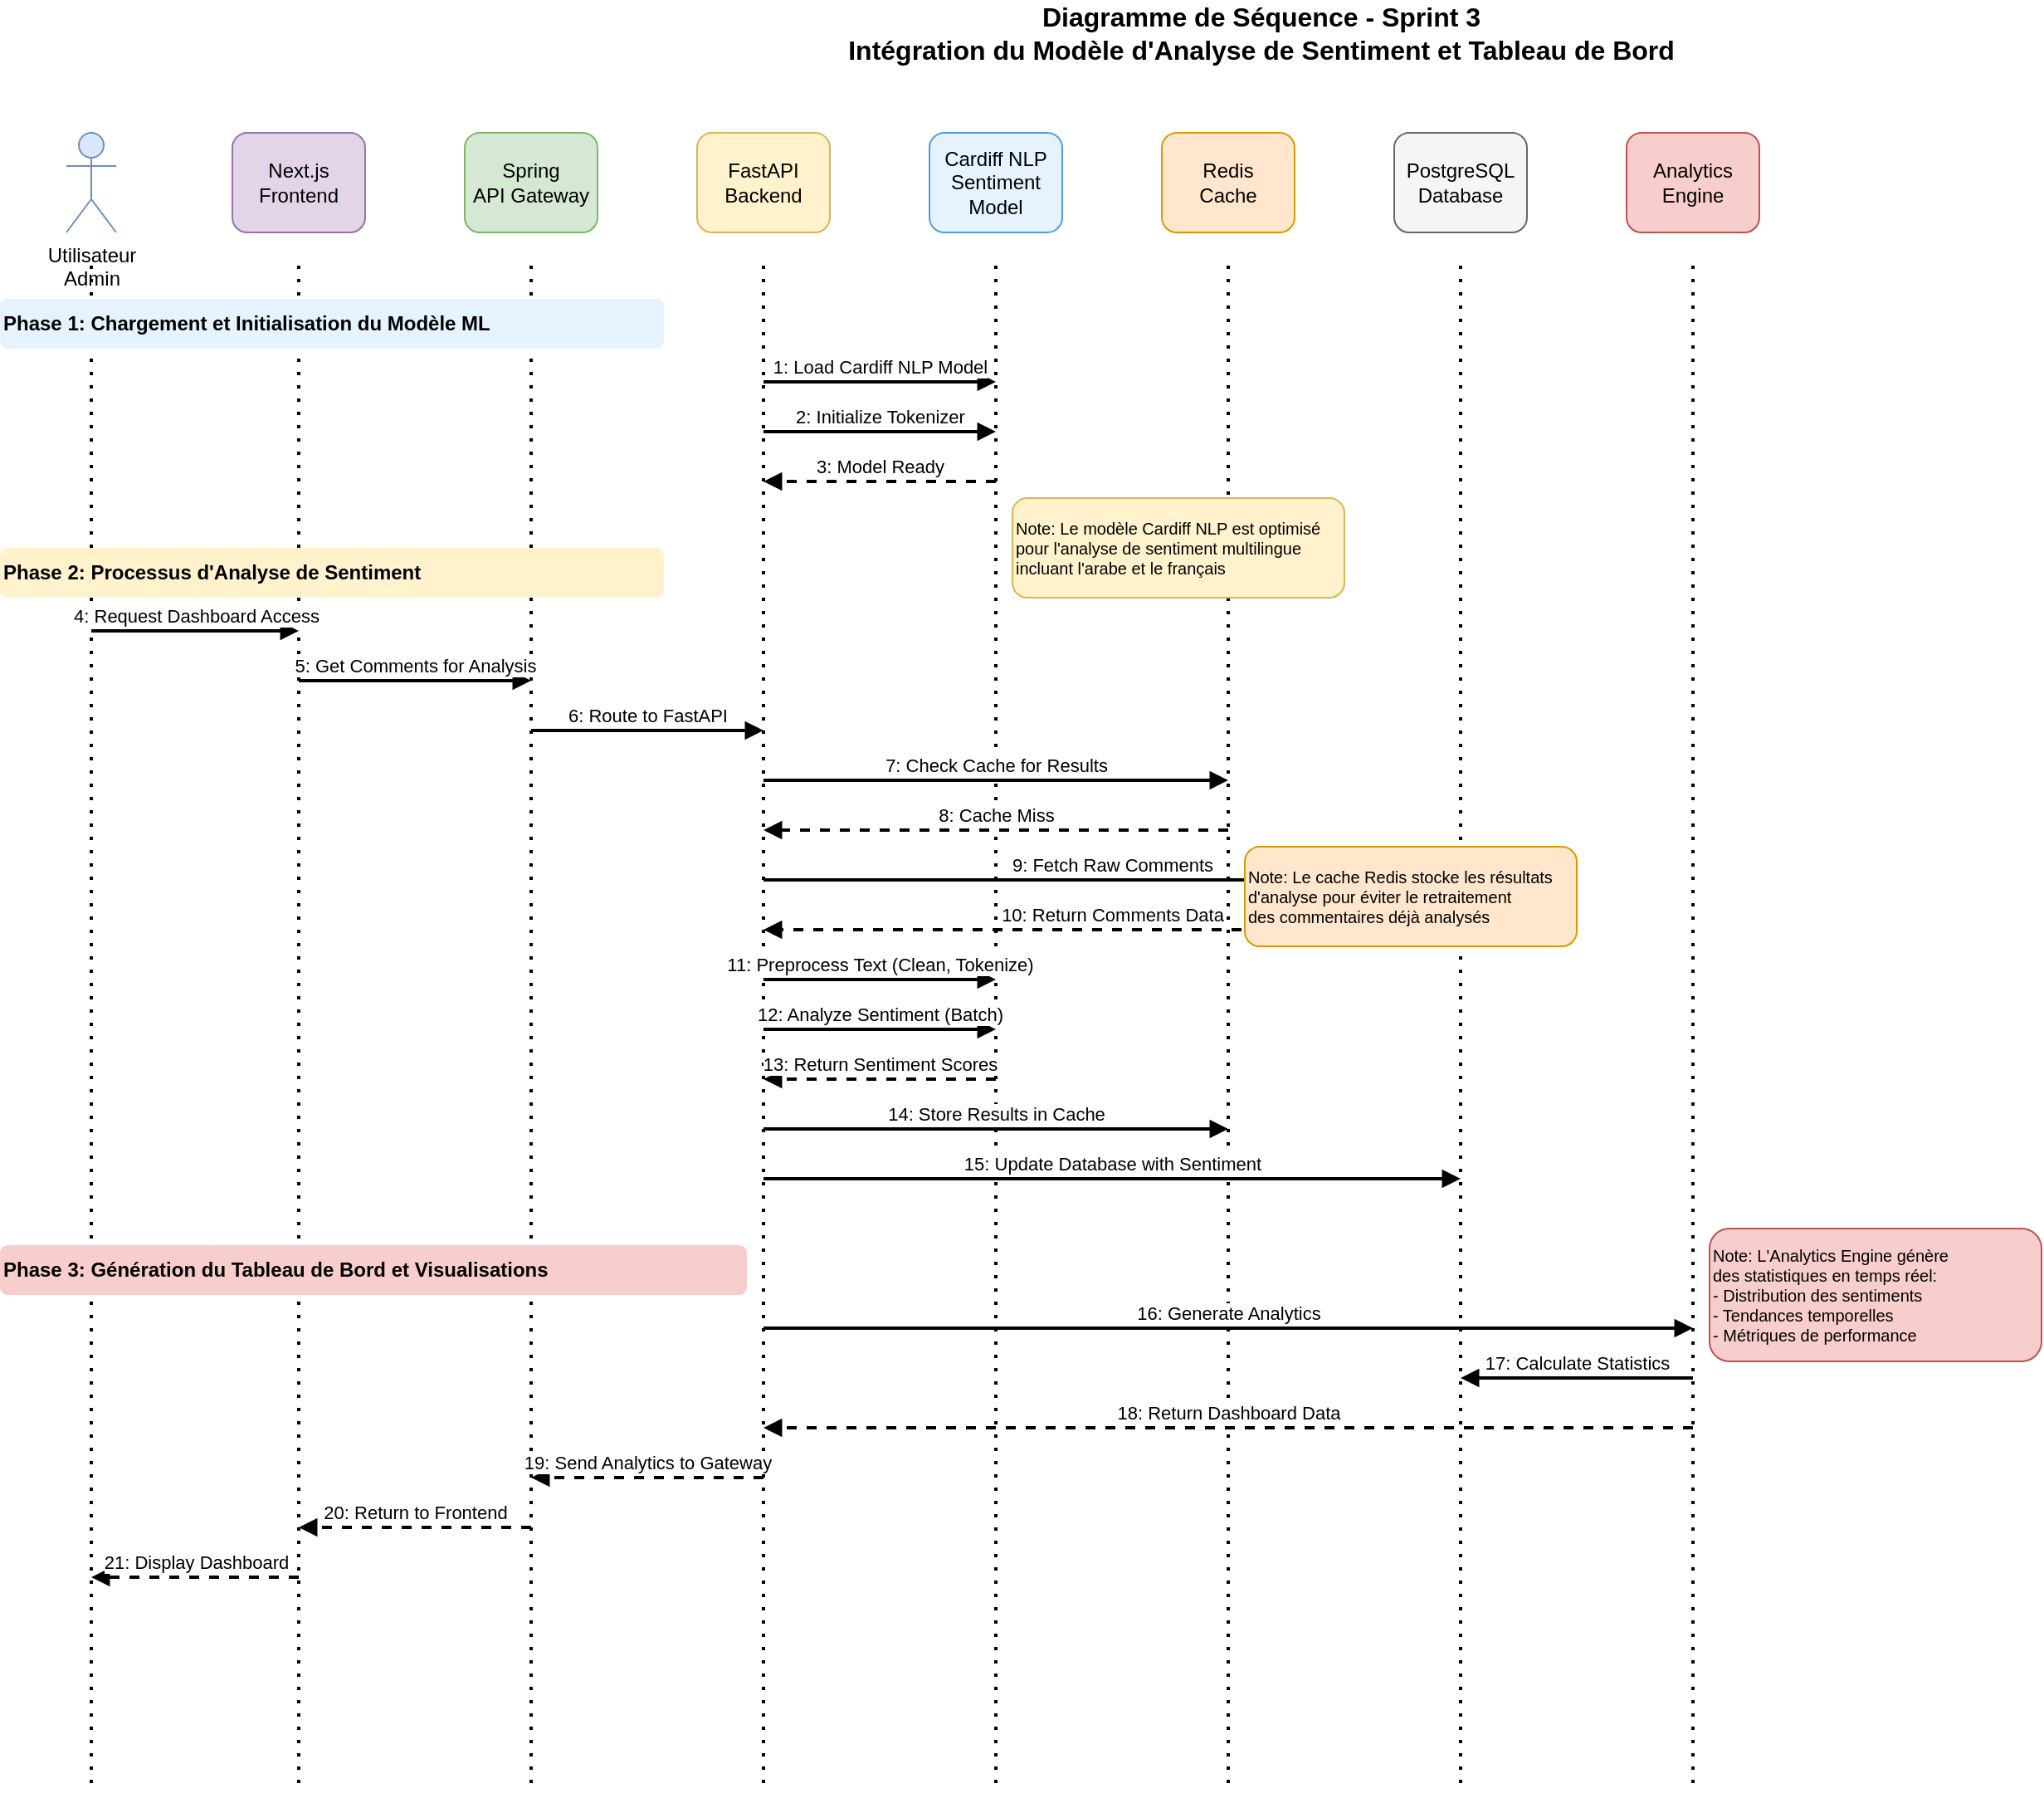 <mxfile>
    <diagram name="Sequence Diagram - Sprint 3 - Sentiment Analysis &amp; Dashboard" id="sprint3-sequence-diagram">
        <mxGraphModel dx="1422" dy="772" grid="1" gridSize="10" guides="1" tooltips="1" connect="1" arrows="1" fold="1" page="1" pageScale="1" pageWidth="1600" pageHeight="1200" math="0" shadow="0">
            <root>
                <mxCell id="0"/>
                <mxCell id="1" parent="0"/>
                
                <mxCell id="Title" value="Diagramme de Séquence - Sprint 3&#xa;Intégration du Modèle d'Analyse de Sentiment et Tableau de Bord" style="text;html=1;strokeColor=none;fillColor=none;align=center;verticalAlign=middle;whiteSpace=wrap;rounded=0;fontStyle=1;fontSize=16;" vertex="1" parent="1">
                    <mxGeometry x="400" y="20" width="800" height="40" as="geometry"/>
                </mxCell>
                
                <mxCell id="User" value="Utilisateur&#xa;Admin" style="shape=umlActor;verticalLabelPosition=bottom;verticalAlign=top;html=1;outlineConnect=0;fillColor=#dae8fc;strokeColor=#6c8ebf;" vertex="1" parent="1">
                    <mxGeometry x="80" y="100" width="30" height="60" as="geometry"/>
                </mxCell>
                
                <mxCell id="NextJS" value="Next.js&#xa;Frontend" style="rounded=1;whiteSpace=wrap;html=1;fillColor=#e1d5e7;strokeColor=#9673a6;" vertex="1" parent="1">
                    <mxGeometry x="180" y="100" width="80" height="60" as="geometry"/>
                </mxCell>
                
                <mxCell id="Gateway" value="Spring&#xa;API Gateway" style="rounded=1;whiteSpace=wrap;html=1;fillColor=#d5e8d4;strokeColor=#82b366;" vertex="1" parent="1">
                    <mxGeometry x="320" y="100" width="80" height="60" as="geometry"/>
                </mxCell>
                
                <mxCell id="FastAPI" value="FastAPI&#xa;Backend" style="rounded=1;whiteSpace=wrap;html=1;fillColor=#fff2cc;strokeColor=#d6b656;" vertex="1" parent="1">
                    <mxGeometry x="460" y="100" width="80" height="60" as="geometry"/>
                </mxCell>
                
                <mxCell id="HuggingFace" value="Cardiff NLP&#xa;Sentiment Model" style="rounded=1;whiteSpace=wrap;html=1;fillColor=#e6f3ff;strokeColor=#4d9ddb;" vertex="1" parent="1">
                    <mxGeometry x="600" y="100" width="80" height="60" as="geometry"/>
                </mxCell>
                
                <mxCell id="Redis" value="Redis&#xa;Cache" style="rounded=1;whiteSpace=wrap;html=1;fillColor=#ffe6cc;strokeColor=#d79b00;" vertex="1" parent="1">
                    <mxGeometry x="740" y="100" width="80" height="60" as="geometry"/>
                </mxCell>
                
                <mxCell id="PostgreSQL" value="PostgreSQL&#xa;Database" style="rounded=1;whiteSpace=wrap;html=1;fillColor=#f5f5f5;strokeColor=#666666;" vertex="1" parent="1">
                    <mxGeometry x="880" y="100" width="80" height="60" as="geometry"/>
                </mxCell>
                
                <mxCell id="Analytics" value="Analytics&#xa;Engine" style="rounded=1;whiteSpace=wrap;html=1;fillColor=#f8cecc;strokeColor=#b85450;" vertex="1" parent="1">
                    <mxGeometry x="1020" y="100" width="80" height="60" as="geometry"/>
                </mxCell>
                
                <mxCell id="UserLifeline" value="" style="endArrow=none;dashed=1;html=1;dashPattern=1 3;strokeWidth=2;" edge="1" parent="1">
                    <mxGeometry relative="1" as="geometry">
                        <mxPoint x="95" y="180" as="sourcePoint"/>
                        <mxPoint x="95" y="1100" as="targetPoint"/>
                    </mxGeometry>
                </mxCell>
                
                <mxCell id="NextJSLifeline" value="" style="endArrow=none;dashed=1;html=1;dashPattern=1 3;strokeWidth=2;" edge="1" parent="1">
                    <mxGeometry relative="1" as="geometry">
                        <mxPoint x="220" y="180" as="sourcePoint"/>
                        <mxPoint x="220" y="1100" as="targetPoint"/>
                    </mxGeometry>
                </mxCell>
                
                <mxCell id="GatewayLifeline" value="" style="endArrow=none;dashed=1;html=1;dashPattern=1 3;strokeWidth=2;" edge="1" parent="1">
                    <mxGeometry relative="1" as="geometry">
                        <mxPoint x="360" y="180" as="sourcePoint"/>
                        <mxPoint x="360" y="1100" as="targetPoint"/>
                    </mxGeometry>
                </mxCell>
                
                <mxCell id="FastAPILifeline" value="" style="endArrow=none;dashed=1;html=1;dashPattern=1 3;strokeWidth=2;" edge="1" parent="1">
                    <mxGeometry relative="1" as="geometry">
                        <mxPoint x="500" y="180" as="sourcePoint"/>
                        <mxPoint x="500" y="1100" as="targetPoint"/>
                    </mxGeometry>
                </mxCell>
                
                <mxCell id="HuggingFaceLifeline" value="" style="endArrow=none;dashed=1;html=1;dashPattern=1 3;strokeWidth=2;" edge="1" parent="1">
                    <mxGeometry relative="1" as="geometry">
                        <mxPoint x="640" y="180" as="sourcePoint"/>
                        <mxPoint x="640" y="1100" as="targetPoint"/>
                    </mxGeometry>
                </mxCell>
                
                <mxCell id="RedisLifeline" value="" style="endArrow=none;dashed=1;html=1;dashPattern=1 3;strokeWidth=2;" edge="1" parent="1">
                    <mxGeometry relative="1" as="geometry">
                        <mxPoint x="780" y="180" as="sourcePoint"/>
                        <mxPoint x="780" y="1100" as="targetPoint"/>
                    </mxGeometry>
                </mxCell>
                
                <mxCell id="PostgreSQLLifeline" value="" style="endArrow=none;dashed=1;html=1;dashPattern=1 3;strokeWidth=2;" edge="1" parent="1">
                    <mxGeometry relative="1" as="geometry">
                        <mxPoint x="920" y="180" as="sourcePoint"/>
                        <mxPoint x="920" y="1100" as="targetPoint"/>
                    </mxGeometry>
                </mxCell>
                
                <mxCell id="AnalyticsLifeline" value="" style="endArrow=none;dashed=1;html=1;dashPattern=1 3;strokeWidth=2;" edge="1" parent="1">
                    <mxGeometry relative="1" as="geometry">
                        <mxPoint x="1060" y="180" as="sourcePoint"/>
                        <mxPoint x="1060" y="1100" as="targetPoint"/>
                    </mxGeometry>
                </mxCell>
                
                <mxCell id="Phase1" value="Phase 1: Chargement et Initialisation du Modèle ML" style="text;html=1;strokeColor=none;fillColor=#e6f3ff;align=left;verticalAlign=middle;whiteSpace=wrap;rounded=1;fontStyle=1;fontSize=12;" vertex="1" parent="1">
                    <mxGeometry x="40" y="200" width="400" height="30" as="geometry"/>
                </mxCell>
                
                <mxCell id="Arrow1" value="1: Load Cardiff NLP Model" style="html=1;verticalAlign=bottom;endArrow=block;rounded=0;strokeWidth=2;" edge="1" parent="1">
                    <mxGeometry relative="1" as="geometry">
                        <mxPoint x="500" y="250" as="sourcePoint"/>
                        <mxPoint x="640" y="250" as="targetPoint"/>
                    </mxGeometry>
                </mxCell>
                
                <mxCell id="Arrow2" value="2: Initialize Tokenizer" style="html=1;verticalAlign=bottom;endArrow=block;rounded=0;strokeWidth=2;" edge="1" parent="1">
                    <mxGeometry relative="1" as="geometry">
                        <mxPoint x="500" y="280" as="sourcePoint"/>
                        <mxPoint x="640" y="280" as="targetPoint"/>
                    </mxGeometry>
                </mxCell>
                
                <mxCell id="Arrow3" value="3: Model Ready" style="html=1;verticalAlign=bottom;endArrow=block;rounded=0;strokeWidth=2;dashed=1;" edge="1" parent="1">
                    <mxGeometry relative="1" as="geometry">
                        <mxPoint x="640" y="310" as="sourcePoint"/>
                        <mxPoint x="500" y="310" as="targetPoint"/>
                    </mxGeometry>
                </mxCell>
                
                <mxCell id="Phase2" value="Phase 2: Processus d'Analyse de Sentiment" style="text;html=1;strokeColor=none;fillColor=#fff2cc;align=left;verticalAlign=middle;whiteSpace=wrap;rounded=1;fontStyle=1;fontSize=12;" vertex="1" parent="1">
                    <mxGeometry x="40" y="350" width="400" height="30" as="geometry"/>
                </mxCell>
                
                <mxCell id="Arrow4" value="4: Request Dashboard Access" style="html=1;verticalAlign=bottom;endArrow=block;rounded=0;strokeWidth=2;" edge="1" parent="1">
                    <mxGeometry relative="1" as="geometry">
                        <mxPoint x="95" y="400" as="sourcePoint"/>
                        <mxPoint x="220" y="400" as="targetPoint"/>
                    </mxGeometry>
                </mxCell>
                
                <mxCell id="Arrow5" value="5: Get Comments for Analysis" style="html=1;verticalAlign=bottom;endArrow=block;rounded=0;strokeWidth=2;" edge="1" parent="1">
                    <mxGeometry relative="1" as="geometry">
                        <mxPoint x="220" y="430" as="sourcePoint"/>
                        <mxPoint x="360" y="430" as="targetPoint"/>
                    </mxGeometry>
                </mxCell>
                
                <mxCell id="Arrow6" value="6: Route to FastAPI" style="html=1;verticalAlign=bottom;endArrow=block;rounded=0;strokeWidth=2;" edge="1" parent="1">
                    <mxGeometry relative="1" as="geometry">
                        <mxPoint x="360" y="460" as="sourcePoint"/>
                        <mxPoint x="500" y="460" as="targetPoint"/>
                    </mxGeometry>
                </mxCell>
                
                <mxCell id="Arrow7" value="7: Check Cache for Results" style="html=1;verticalAlign=bottom;endArrow=block;rounded=0;strokeWidth=2;" edge="1" parent="1">
                    <mxGeometry relative="1" as="geometry">
                        <mxPoint x="500" y="490" as="sourcePoint"/>
                        <mxPoint x="780" y="490" as="targetPoint"/>
                    </mxGeometry>
                </mxCell>
                
                <mxCell id="Arrow8" value="8: Cache Miss" style="html=1;verticalAlign=bottom;endArrow=block;rounded=0;strokeWidth=2;dashed=1;" edge="1" parent="1">
                    <mxGeometry relative="1" as="geometry">
                        <mxPoint x="780" y="520" as="sourcePoint"/>
                        <mxPoint x="500" y="520" as="targetPoint"/>
                    </mxGeometry>
                </mxCell>
                
                <mxCell id="Arrow9" value="9: Fetch Raw Comments" style="html=1;verticalAlign=bottom;endArrow=block;rounded=0;strokeWidth=2;" edge="1" parent="1">
                    <mxGeometry relative="1" as="geometry">
                        <mxPoint x="500" y="550" as="sourcePoint"/>
                        <mxPoint x="920" y="550" as="targetPoint"/>
                    </mxGeometry>
                </mxCell>
                
                <mxCell id="Arrow10" value="10: Return Comments Data" style="html=1;verticalAlign=bottom;endArrow=block;rounded=0;strokeWidth=2;dashed=1;" edge="1" parent="1">
                    <mxGeometry relative="1" as="geometry">
                        <mxPoint x="920" y="580" as="sourcePoint"/>
                        <mxPoint x="500" y="580" as="targetPoint"/>
                    </mxGeometry>
                </mxCell>
                
                <mxCell id="Arrow11" value="11: Preprocess Text (Clean, Tokenize)" style="html=1;verticalAlign=bottom;endArrow=block;rounded=0;strokeWidth=2;" edge="1" parent="1">
                    <mxGeometry relative="1" as="geometry">
                        <mxPoint x="500" y="610" as="sourcePoint"/>
                        <mxPoint x="640" y="610" as="targetPoint"/>
                    </mxGeometry>
                </mxCell>
                
                <mxCell id="Arrow12" value="12: Analyze Sentiment (Batch)" style="html=1;verticalAlign=bottom;endArrow=block;rounded=0;strokeWidth=2;" edge="1" parent="1">
                    <mxGeometry relative="1" as="geometry">
                        <mxPoint x="500" y="640" as="sourcePoint"/>
                        <mxPoint x="640" y="640" as="targetPoint"/>
                    </mxGeometry>
                </mxCell>
                
                <mxCell id="Arrow13" value="13: Return Sentiment Scores" style="html=1;verticalAlign=bottom;endArrow=block;rounded=0;strokeWidth=2;dashed=1;" edge="1" parent="1">
                    <mxGeometry relative="1" as="geometry">
                        <mxPoint x="640" y="670" as="sourcePoint"/>
                        <mxPoint x="500" y="670" as="targetPoint"/>
                    </mxGeometry>
                </mxCell>
                
                <mxCell id="Arrow14" value="14: Store Results in Cache" style="html=1;verticalAlign=bottom;endArrow=block;rounded=0;strokeWidth=2;" edge="1" parent="1">
                    <mxGeometry relative="1" as="geometry">
                        <mxPoint x="500" y="700" as="sourcePoint"/>
                        <mxPoint x="780" y="700" as="targetPoint"/>
                    </mxGeometry>
                </mxCell>
                
                <mxCell id="Arrow15" value="15: Update Database with Sentiment" style="html=1;verticalAlign=bottom;endArrow=block;rounded=0;strokeWidth=2;" edge="1" parent="1">
                    <mxGeometry relative="1" as="geometry">
                        <mxPoint x="500" y="730" as="sourcePoint"/>
                        <mxPoint x="920" y="730" as="targetPoint"/>
                    </mxGeometry>
                </mxCell>
                
                <mxCell id="Phase3" value="Phase 3: Génération du Tableau de Bord et Visualisations" style="text;html=1;strokeColor=none;fillColor=#f8cecc;align=left;verticalAlign=middle;whiteSpace=wrap;rounded=1;fontStyle=1;fontSize=12;" vertex="1" parent="1">
                    <mxGeometry x="40" y="770" width="450" height="30" as="geometry"/>
                </mxCell>
                
                <mxCell id="Arrow16" value="16: Generate Analytics" style="html=1;verticalAlign=bottom;endArrow=block;rounded=0;strokeWidth=2;" edge="1" parent="1">
                    <mxGeometry relative="1" as="geometry">
                        <mxPoint x="500" y="820" as="sourcePoint"/>
                        <mxPoint x="1060" y="820" as="targetPoint"/>
                    </mxGeometry>
                </mxCell>
                
                <mxCell id="Arrow17" value="17: Calculate Statistics" style="html=1;verticalAlign=bottom;endArrow=block;rounded=0;strokeWidth=2;" edge="1" parent="1">
                    <mxGeometry relative="1" as="geometry">
                        <mxPoint x="1060" y="850" as="sourcePoint"/>
                        <mxPoint x="920" y="850" as="targetPoint"/>
                    </mxGeometry>
                </mxCell>
                
                <mxCell id="Arrow18" value="18: Return Dashboard Data" style="html=1;verticalAlign=bottom;endArrow=block;rounded=0;strokeWidth=2;dashed=1;" edge="1" parent="1">
                    <mxGeometry relative="1" as="geometry">
                        <mxPoint x="1060" y="880" as="sourcePoint"/>
                        <mxPoint x="500" y="880" as="targetPoint"/>
                    </mxGeometry>
                </mxCell>
                
                <mxCell id="Arrow19" value="19: Send Analytics to Gateway" style="html=1;verticalAlign=bottom;endArrow=block;rounded=0;strokeWidth=2;dashed=1;" edge="1" parent="1">
                    <mxGeometry relative="1" as="geometry">
                        <mxPoint x="500" y="910" as="sourcePoint"/>
                        <mxPoint x="360" y="910" as="targetPoint"/>
                    </mxGeometry>
                </mxCell>
                
                <mxCell id="Arrow20" value="20: Return to Frontend" style="html=1;verticalAlign=bottom;endArrow=block;rounded=0;strokeWidth=2;dashed=1;" edge="1" parent="1">
                    <mxGeometry relative="1" as="geometry">
                        <mxPoint x="360" y="940" as="sourcePoint"/>
                        <mxPoint x="220" y="940" as="targetPoint"/>
                    </mxGeometry>
                </mxCell>
                
                <mxCell id="Arrow21" value="21: Display Dashboard" style="html=1;verticalAlign=bottom;endArrow=block;rounded=0;strokeWidth=2;dashed=1;" edge="1" parent="1">
                    <mxGeometry relative="1" as="geometry">
                        <mxPoint x="220" y="970" as="sourcePoint"/>
                        <mxPoint x="95" y="970" as="targetPoint"/>
                    </mxGeometry>
                </mxCell>
                
                <mxCell id="Note1" value="Note: Le modèle Cardiff NLP est optimisé&#xa;pour l'analyse de sentiment multilingue&#xa;incluant l'arabe et le français" style="text;html=1;strokeColor=#d6b656;fillColor=#fff2cc;align=left;verticalAlign=middle;whiteSpace=wrap;rounded=1;fontSize=10;" vertex="1" parent="1">
                    <mxGeometry x="650" y="320" width="200" height="60" as="geometry"/>
                </mxCell>
                
                <mxCell id="Note2" value="Note: Le cache Redis stocke les résultats&#xa;d'analyse pour éviter le retraitement&#xa;des commentaires déjà analysés" style="text;html=1;strokeColor=#d79b00;fillColor=#ffe6cc;align=left;verticalAlign=middle;whiteSpace=wrap;rounded=1;fontSize=10;" vertex="1" parent="1">
                    <mxGeometry x="790" y="530" width="200" height="60" as="geometry"/>
                </mxCell>
                
                <mxCell id="Note3" value="Note: L'Analytics Engine génère&#xa;des statistiques en temps réel:&#xa;- Distribution des sentiments&#xa;- Tendances temporelles&#xa;- Métriques de performance" style="text;html=1;strokeColor=#b85450;fillColor=#f8cecc;align=left;verticalAlign=middle;whiteSpace=wrap;rounded=1;fontSize=10;" vertex="1" parent="1">
                    <mxGeometry x="1070" y="760" width="200" height="80" as="geometry"/>
                </mxCell>
                
            </root>
        </mxGraphModel>
    </diagram>
</mxfile>
